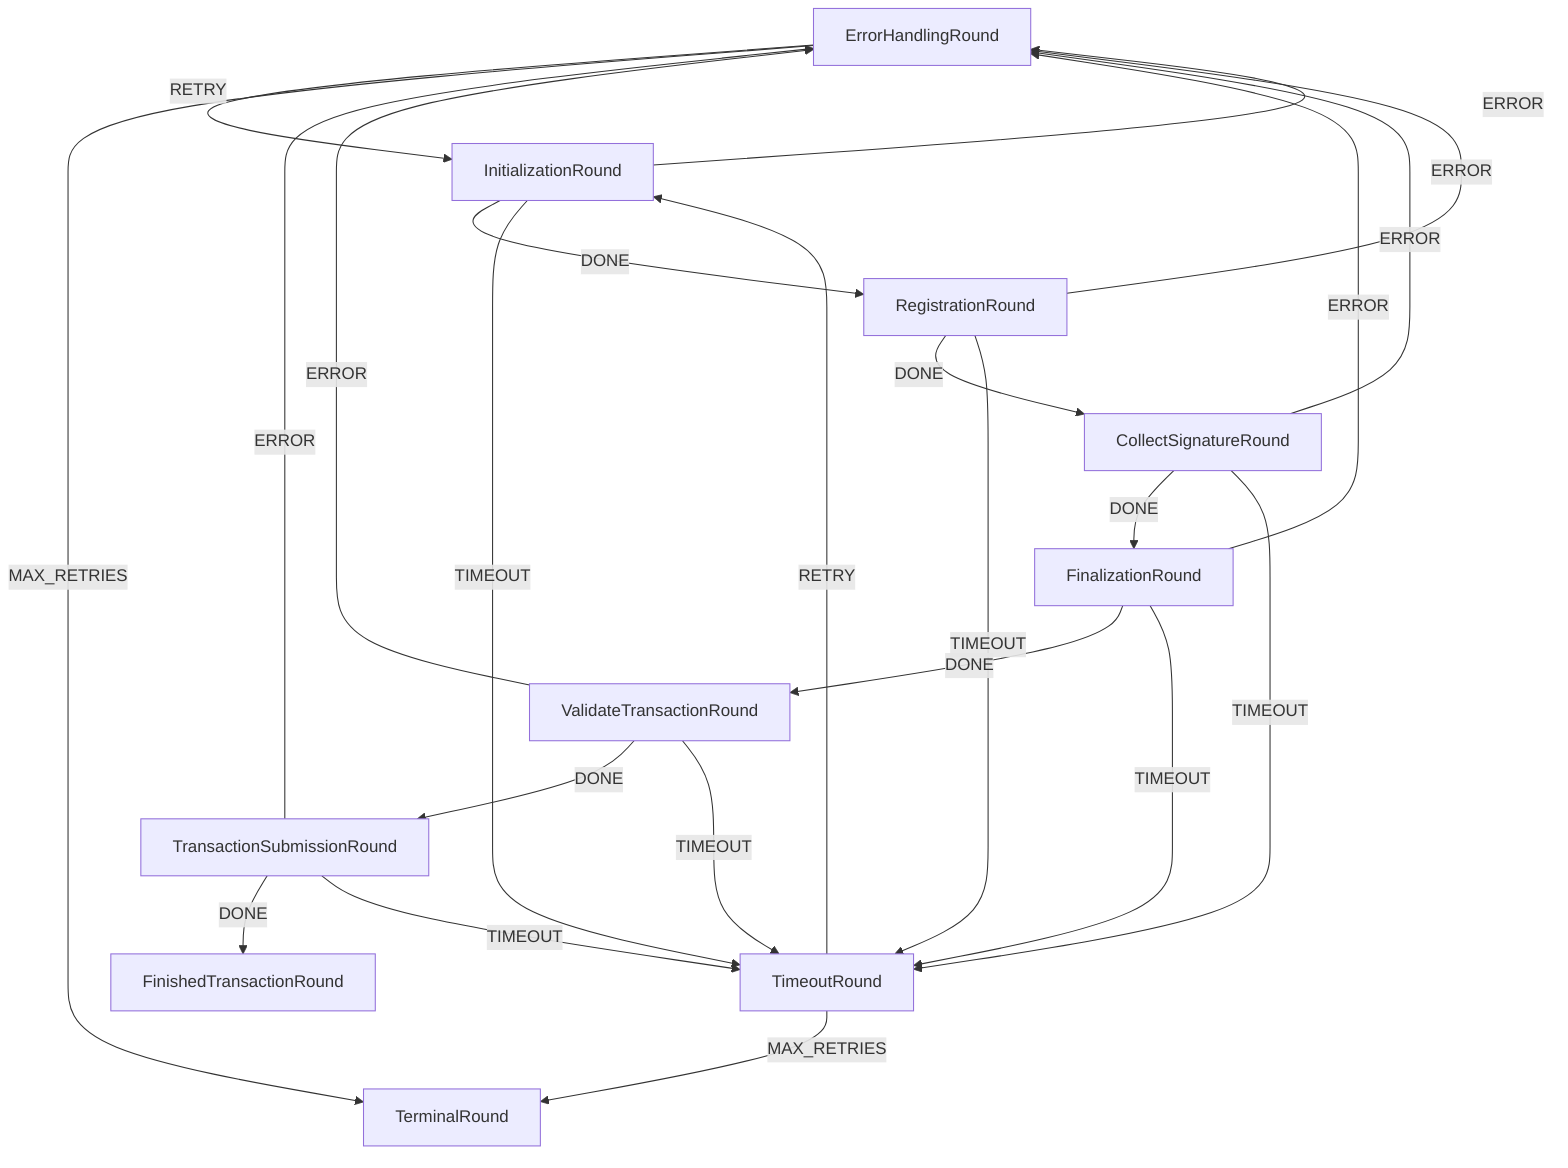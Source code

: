 graph TD
  ErrorHandlingRound
  CollectSignatureRound
  TimeoutRound
  InitializationRound
  ValidateTransactionRound
  FinishedTransactionRound
  TransactionSubmissionRound
  TerminalRound
  FinalizationRound
  ErrorHandlingRound
  RegistrationRound
  InitializationRound -->|DONE| RegistrationRound
  InitializationRound -->|ERROR| ErrorHandlingRound
  InitializationRound -->|TIMEOUT| TimeoutRound
  RegistrationRound -->|DONE| CollectSignatureRound
  RegistrationRound -->|ERROR| ErrorHandlingRound
  RegistrationRound -->|TIMEOUT| TimeoutRound
  CollectSignatureRound -->|DONE| FinalizationRound
  CollectSignatureRound -->|ERROR| ErrorHandlingRound
  CollectSignatureRound -->|TIMEOUT| TimeoutRound
  FinalizationRound -->|DONE| ValidateTransactionRound
  FinalizationRound -->|ERROR| ErrorHandlingRound
  FinalizationRound -->|TIMEOUT| TimeoutRound
  ValidateTransactionRound -->|DONE| TransactionSubmissionRound
  ValidateTransactionRound -->|ERROR| ErrorHandlingRound
  ValidateTransactionRound -->|TIMEOUT| TimeoutRound
  TransactionSubmissionRound -->|DONE| FinishedTransactionRound
  TransactionSubmissionRound -->|ERROR| ErrorHandlingRound
  TransactionSubmissionRound -->|TIMEOUT| TimeoutRound
  ErrorHandlingRound -->|RETRY| InitializationRound
  ErrorHandlingRound -->|MAX_RETRIES| TerminalRound
  TimeoutRound -->|RETRY| InitializationRound
  TimeoutRound -->|MAX_RETRIES| TerminalRound